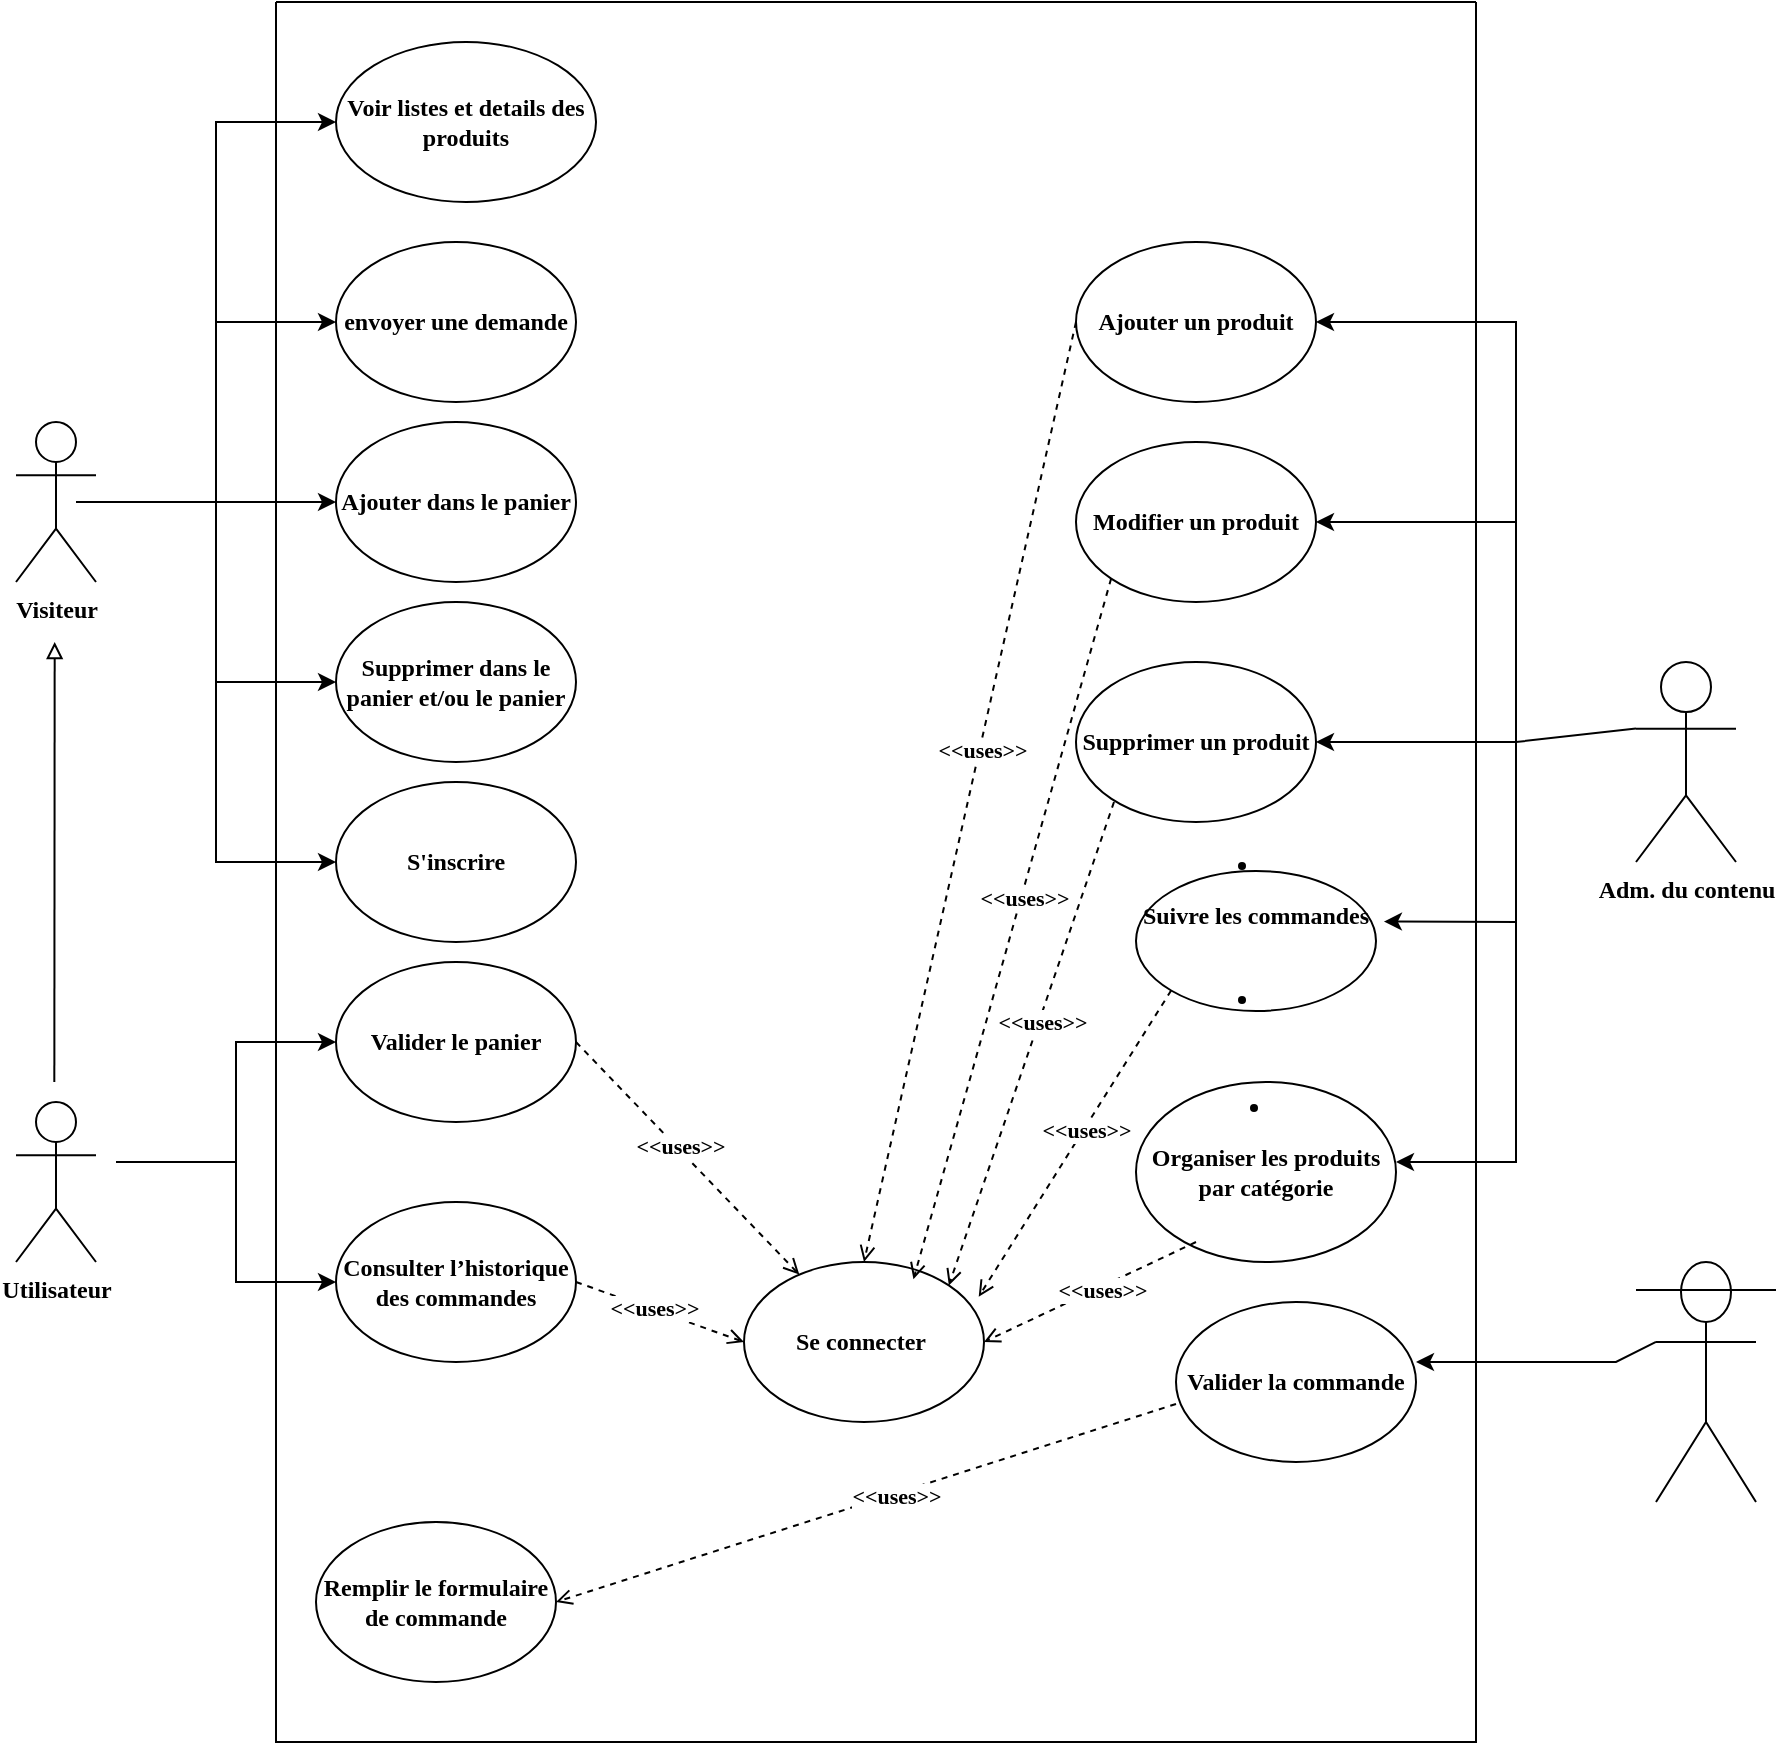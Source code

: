 <mxfile version="24.7.17">
  <diagram name="Page-1" id="oA8HWye422npXpcR216H">
    <mxGraphModel dx="1750" dy="1035" grid="1" gridSize="10" guides="1" tooltips="1" connect="1" arrows="1" fold="1" page="1" pageScale="1" pageWidth="827" pageHeight="1169" math="0" shadow="0">
      <root>
        <mxCell id="0" />
        <mxCell id="1" parent="0" />
        <mxCell id="MuaP1WFzzJRZ4jqMekul-1" value="" style="swimlane;startSize=0;fontFamily=Georgia;fontStyle=1" parent="1" vertex="1">
          <mxGeometry x="180" y="80" width="600" height="870" as="geometry" />
        </mxCell>
        <mxCell id="MuaP1WFzzJRZ4jqMekul-17" value="Voir listes et details des produits" style="ellipse;whiteSpace=wrap;html=1;fontFamily=Georgia;fontStyle=1" parent="MuaP1WFzzJRZ4jqMekul-1" vertex="1">
          <mxGeometry x="30" y="20" width="130" height="80" as="geometry" />
        </mxCell>
        <mxCell id="MuaP1WFzzJRZ4jqMekul-16" value="envoyer une demande" style="ellipse;whiteSpace=wrap;html=1;fontFamily=Georgia;fontStyle=1" parent="MuaP1WFzzJRZ4jqMekul-1" vertex="1">
          <mxGeometry x="30" y="120" width="120" height="80" as="geometry" />
        </mxCell>
        <mxCell id="MuaP1WFzzJRZ4jqMekul-15" value="Ajouter dans le panier" style="ellipse;whiteSpace=wrap;html=1;fontFamily=Georgia;fontStyle=1" parent="MuaP1WFzzJRZ4jqMekul-1" vertex="1">
          <mxGeometry x="30" y="210" width="120" height="80" as="geometry" />
        </mxCell>
        <mxCell id="MuaP1WFzzJRZ4jqMekul-12" value="Supprimer dans le panier et/ou le panier" style="ellipse;whiteSpace=wrap;html=1;fontFamily=Georgia;fontStyle=1" parent="MuaP1WFzzJRZ4jqMekul-1" vertex="1">
          <mxGeometry x="30" y="300" width="120" height="80" as="geometry" />
        </mxCell>
        <mxCell id="MuaP1WFzzJRZ4jqMekul-14" value="S&#39;inscrire" style="ellipse;whiteSpace=wrap;html=1;fontFamily=Georgia;fontStyle=1" parent="MuaP1WFzzJRZ4jqMekul-1" vertex="1">
          <mxGeometry x="30" y="390" width="120" height="80" as="geometry" />
        </mxCell>
        <mxCell id="Hms_2UvifsuYPXd8pKxl-6" value="Supprimer un produit" style="ellipse;whiteSpace=wrap;html=1;fontFamily=Georgia;fontStyle=1" parent="MuaP1WFzzJRZ4jqMekul-1" vertex="1">
          <mxGeometry x="400" y="330" width="120" height="80" as="geometry" />
        </mxCell>
        <mxCell id="Hms_2UvifsuYPXd8pKxl-77" value="&lt;li data-start=&quot;926&quot; data-end=&quot;966&quot;&gt;&lt;p data-start=&quot;928&quot; data-end=&quot;966&quot;&gt;Organiser les produits par catégorie&lt;/p&gt;&lt;br&gt;&lt;/li&gt;" style="ellipse;whiteSpace=wrap;html=1;fontFamily=Georgia;fontStyle=1" parent="MuaP1WFzzJRZ4jqMekul-1" vertex="1">
          <mxGeometry x="430" y="540" width="130" height="90" as="geometry" />
        </mxCell>
        <mxCell id="Hms_2UvifsuYPXd8pKxl-76" value="&lt;li data-start=&quot;967&quot; data-end=&quot;991&quot;&gt;&lt;p data-start=&quot;969&quot; data-end=&quot;991&quot;&gt;Suivre les commandes&lt;/p&gt;&lt;/li&gt;&lt;br&gt;&lt;li data-start=&quot;967&quot; data-end=&quot;991&quot;&gt;&lt;p data-start=&quot;969&quot; data-end=&quot;991&quot;&gt;&lt;/p&gt;&lt;/li&gt;" style="ellipse;whiteSpace=wrap;html=1;fontFamily=Georgia;fontStyle=1" parent="MuaP1WFzzJRZ4jqMekul-1" vertex="1">
          <mxGeometry x="430" y="434.5" width="120" height="70" as="geometry" />
        </mxCell>
        <mxCell id="Hms_2UvifsuYPXd8pKxl-75" value="Ajouter un produit" style="ellipse;whiteSpace=wrap;html=1;fontFamily=Georgia;fontStyle=1" parent="MuaP1WFzzJRZ4jqMekul-1" vertex="1">
          <mxGeometry x="400" y="120" width="120" height="80" as="geometry" />
        </mxCell>
        <mxCell id="Hms_2UvifsuYPXd8pKxl-74" value="Modifier un produit" style="ellipse;whiteSpace=wrap;html=1;fontFamily=Georgia;fontStyle=1" parent="MuaP1WFzzJRZ4jqMekul-1" vertex="1">
          <mxGeometry x="400" y="220" width="120" height="80" as="geometry" />
        </mxCell>
        <mxCell id="bRmHx1J2ovtbowYX0m1x-46" value="" style="endArrow=classic;html=1;rounded=0;fontFamily=Georgia;fontStyle=1" parent="MuaP1WFzzJRZ4jqMekul-1" edge="1">
          <mxGeometry width="50" height="50" relative="1" as="geometry">
            <mxPoint x="-30" y="140" as="sourcePoint" />
            <mxPoint x="30" y="250" as="targetPoint" />
            <Array as="points">
              <mxPoint x="-30" y="250" />
            </Array>
          </mxGeometry>
        </mxCell>
        <mxCell id="bRmHx1J2ovtbowYX0m1x-51" value="" style="endArrow=classic;html=1;rounded=0;fontFamily=Georgia;fontStyle=1" parent="MuaP1WFzzJRZ4jqMekul-1" edge="1">
          <mxGeometry width="50" height="50" relative="1" as="geometry">
            <mxPoint x="620" y="400" as="sourcePoint" />
            <mxPoint x="560" y="580" as="targetPoint" />
            <Array as="points">
              <mxPoint x="620" y="370" />
              <mxPoint x="620" y="580" />
            </Array>
          </mxGeometry>
        </mxCell>
        <mxCell id="bRmHx1J2ovtbowYX0m1x-53" value="" style="endArrow=classic;html=1;rounded=0;exitX=0;exitY=0.333;exitDx=0;exitDy=0;exitPerimeter=0;fontFamily=Georgia;fontStyle=1" parent="MuaP1WFzzJRZ4jqMekul-1" source="MuaP1WFzzJRZ4jqMekul-7" edge="1">
          <mxGeometry width="50" height="50" relative="1" as="geometry">
            <mxPoint x="620" y="360" as="sourcePoint" />
            <mxPoint x="520" y="370" as="targetPoint" />
            <Array as="points">
              <mxPoint x="620" y="370" />
            </Array>
          </mxGeometry>
        </mxCell>
        <mxCell id="bRmHx1J2ovtbowYX0m1x-54" value="" style="endArrow=classic;html=1;rounded=0;fontFamily=Georgia;fontStyle=1" parent="MuaP1WFzzJRZ4jqMekul-1" edge="1">
          <mxGeometry width="50" height="50" relative="1" as="geometry">
            <mxPoint x="620" y="400" as="sourcePoint" />
            <mxPoint x="520" y="260" as="targetPoint" />
            <Array as="points">
              <mxPoint x="620" y="260" />
              <mxPoint x="570" y="260" />
            </Array>
          </mxGeometry>
        </mxCell>
        <mxCell id="Hms_2UvifsuYPXd8pKxl-11" value="Se connecter&amp;nbsp;" style="ellipse;whiteSpace=wrap;html=1;fontFamily=Georgia;fontStyle=1" parent="MuaP1WFzzJRZ4jqMekul-1" vertex="1">
          <mxGeometry x="234" y="630" width="120" height="80" as="geometry" />
        </mxCell>
        <mxCell id="Hms_2UvifsuYPXd8pKxl-10" value="Valider le panier" style="ellipse;whiteSpace=wrap;html=1;fontFamily=Georgia;fontStyle=1" parent="MuaP1WFzzJRZ4jqMekul-1" vertex="1">
          <mxGeometry x="30" y="480" width="120" height="80" as="geometry" />
        </mxCell>
        <mxCell id="Hms_2UvifsuYPXd8pKxl-7" value="Consulter l’historique des commandes" style="ellipse;whiteSpace=wrap;html=1;fontFamily=Georgia;fontStyle=1" parent="MuaP1WFzzJRZ4jqMekul-1" vertex="1">
          <mxGeometry x="30" y="600" width="120" height="80" as="geometry" />
        </mxCell>
        <mxCell id="Hms_2UvifsuYPXd8pKxl-78" value="" style="endArrow=open;html=1;rounded=0;endFill=0;dashed=1;exitX=1;exitY=0.5;exitDx=0;exitDy=0;fontFamily=Georgia;fontStyle=1" parent="MuaP1WFzzJRZ4jqMekul-1" source="Hms_2UvifsuYPXd8pKxl-10" target="Hms_2UvifsuYPXd8pKxl-11" edge="1">
          <mxGeometry width="50" height="50" relative="1" as="geometry">
            <mxPoint x="110" y="660" as="sourcePoint" />
            <mxPoint x="160" y="610" as="targetPoint" />
          </mxGeometry>
        </mxCell>
        <mxCell id="bRmHx1J2ovtbowYX0m1x-2" value="&amp;lt;&amp;lt;uses&amp;gt;&amp;gt;" style="edgeLabel;html=1;align=center;verticalAlign=middle;resizable=0;points=[];fontFamily=Georgia;fontStyle=1" parent="Hms_2UvifsuYPXd8pKxl-78" vertex="1" connectable="0">
          <mxGeometry x="-0.092" y="1" relative="1" as="geometry">
            <mxPoint as="offset" />
          </mxGeometry>
        </mxCell>
        <mxCell id="bRmHx1J2ovtbowYX0m1x-9" value="" style="endArrow=open;html=1;rounded=0;endFill=0;dashed=1;entryX=0;entryY=0.5;entryDx=0;entryDy=0;exitX=1;exitY=0.5;exitDx=0;exitDy=0;fontFamily=Georgia;fontStyle=1" parent="MuaP1WFzzJRZ4jqMekul-1" source="Hms_2UvifsuYPXd8pKxl-7" target="Hms_2UvifsuYPXd8pKxl-11" edge="1">
          <mxGeometry width="50" height="50" relative="1" as="geometry">
            <mxPoint x="150" y="730" as="sourcePoint" />
            <mxPoint x="164" y="690" as="targetPoint" />
          </mxGeometry>
        </mxCell>
        <mxCell id="bRmHx1J2ovtbowYX0m1x-10" value="&amp;lt;&amp;lt;uses&amp;gt;&amp;gt;" style="edgeLabel;html=1;align=center;verticalAlign=middle;resizable=0;points=[];fontFamily=Georgia;fontStyle=1" parent="bRmHx1J2ovtbowYX0m1x-9" vertex="1" connectable="0">
          <mxGeometry x="-0.092" y="1" relative="1" as="geometry">
            <mxPoint as="offset" />
          </mxGeometry>
        </mxCell>
        <mxCell id="eSPfyxQ1woaYpI1N7ja2-4" value="" style="endArrow=classic;html=1;rounded=0;entryX=0;entryY=0.5;entryDx=0;entryDy=0;fontFamily=Georgia;fontStyle=1" parent="MuaP1WFzzJRZ4jqMekul-1" target="Hms_2UvifsuYPXd8pKxl-10" edge="1">
          <mxGeometry width="50" height="50" relative="1" as="geometry">
            <mxPoint x="-80" y="580" as="sourcePoint" />
            <mxPoint x="40" y="520" as="targetPoint" />
            <Array as="points">
              <mxPoint x="-50" y="580" />
              <mxPoint x="-20" y="580" />
              <mxPoint x="-20" y="520" />
            </Array>
          </mxGeometry>
        </mxCell>
        <mxCell id="eSPfyxQ1woaYpI1N7ja2-6" value="" style="endArrow=classic;html=1;rounded=0;entryX=0;entryY=0.5;entryDx=0;entryDy=0;fontFamily=Georgia;fontStyle=1" parent="MuaP1WFzzJRZ4jqMekul-1" edge="1" target="Hms_2UvifsuYPXd8pKxl-7">
          <mxGeometry width="50" height="50" relative="1" as="geometry">
            <mxPoint x="-20" y="560" as="sourcePoint" />
            <mxPoint x="40" y="790" as="targetPoint" />
            <Array as="points">
              <mxPoint x="-20" y="540" />
              <mxPoint x="-20" y="640" />
              <mxPoint x="10" y="640" />
            </Array>
          </mxGeometry>
        </mxCell>
        <mxCell id="dVqTr795NtkdHVnPfYYB-18" value="" style="endArrow=open;html=1;rounded=0;endFill=0;dashed=1;exitX=0;exitY=0.5;exitDx=0;exitDy=0;entryX=0.5;entryY=0;entryDx=0;entryDy=0;fontFamily=Georgia;fontStyle=1" edge="1" parent="MuaP1WFzzJRZ4jqMekul-1" source="Hms_2UvifsuYPXd8pKxl-75" target="Hms_2UvifsuYPXd8pKxl-11">
          <mxGeometry width="50" height="50" relative="1" as="geometry">
            <mxPoint x="299" y="153" as="sourcePoint" />
            <mxPoint x="400" y="200" as="targetPoint" />
          </mxGeometry>
        </mxCell>
        <mxCell id="dVqTr795NtkdHVnPfYYB-19" value="&amp;lt;&amp;lt;uses&amp;gt;&amp;gt;" style="edgeLabel;html=1;align=center;verticalAlign=middle;resizable=0;points=[];fontFamily=Georgia;fontStyle=1" vertex="1" connectable="0" parent="dVqTr795NtkdHVnPfYYB-18">
          <mxGeometry x="-0.092" y="1" relative="1" as="geometry">
            <mxPoint as="offset" />
          </mxGeometry>
        </mxCell>
        <mxCell id="dVqTr795NtkdHVnPfYYB-16" value="" style="endArrow=open;html=1;rounded=0;endFill=0;dashed=1;exitX=0;exitY=1;exitDx=0;exitDy=0;entryX=0.706;entryY=0.108;entryDx=0;entryDy=0;entryPerimeter=0;fontFamily=Georgia;fontStyle=1" edge="1" parent="MuaP1WFzzJRZ4jqMekul-1" source="Hms_2UvifsuYPXd8pKxl-74" target="Hms_2UvifsuYPXd8pKxl-11">
          <mxGeometry width="50" height="50" relative="1" as="geometry">
            <mxPoint x="390" y="260" as="sourcePoint" />
            <mxPoint x="491" y="307" as="targetPoint" />
          </mxGeometry>
        </mxCell>
        <mxCell id="dVqTr795NtkdHVnPfYYB-17" value="&amp;lt;&amp;lt;uses&amp;gt;&amp;gt;" style="edgeLabel;html=1;align=center;verticalAlign=middle;resizable=0;points=[];fontFamily=Georgia;fontStyle=1" vertex="1" connectable="0" parent="dVqTr795NtkdHVnPfYYB-16">
          <mxGeometry x="-0.092" y="1" relative="1" as="geometry">
            <mxPoint as="offset" />
          </mxGeometry>
        </mxCell>
        <mxCell id="dVqTr795NtkdHVnPfYYB-14" value="" style="endArrow=open;html=1;rounded=0;endFill=0;dashed=1;exitX=1;exitY=0.5;exitDx=0;exitDy=0;entryX=1;entryY=0.5;entryDx=0;entryDy=0;fontFamily=Georgia;fontStyle=1" edge="1" parent="MuaP1WFzzJRZ4jqMekul-1" target="Hms_2UvifsuYPXd8pKxl-11">
          <mxGeometry width="50" height="50" relative="1" as="geometry">
            <mxPoint x="460" y="620" as="sourcePoint" />
            <mxPoint x="561" y="667" as="targetPoint" />
          </mxGeometry>
        </mxCell>
        <mxCell id="dVqTr795NtkdHVnPfYYB-15" value="&amp;lt;&amp;lt;uses&amp;gt;&amp;gt;" style="edgeLabel;html=1;align=center;verticalAlign=middle;resizable=0;points=[];fontFamily=Georgia;fontStyle=1" vertex="1" connectable="0" parent="dVqTr795NtkdHVnPfYYB-14">
          <mxGeometry x="-0.092" y="1" relative="1" as="geometry">
            <mxPoint as="offset" />
          </mxGeometry>
        </mxCell>
        <mxCell id="dVqTr795NtkdHVnPfYYB-12" value="" style="endArrow=open;html=1;rounded=0;endFill=0;dashed=1;exitX=1;exitY=0.5;exitDx=0;exitDy=0;entryX=1;entryY=0;entryDx=0;entryDy=0;fontFamily=Georgia;fontStyle=1" edge="1" parent="MuaP1WFzzJRZ4jqMekul-1" target="Hms_2UvifsuYPXd8pKxl-11">
          <mxGeometry width="50" height="50" relative="1" as="geometry">
            <mxPoint x="419" y="400" as="sourcePoint" />
            <mxPoint x="520" y="447" as="targetPoint" />
          </mxGeometry>
        </mxCell>
        <mxCell id="dVqTr795NtkdHVnPfYYB-13" value="&amp;lt;&amp;lt;uses&amp;gt;&amp;gt;" style="edgeLabel;html=1;align=center;verticalAlign=middle;resizable=0;points=[];fontFamily=Georgia;fontStyle=1" vertex="1" connectable="0" parent="dVqTr795NtkdHVnPfYYB-12">
          <mxGeometry x="-0.092" y="1" relative="1" as="geometry">
            <mxPoint as="offset" />
          </mxGeometry>
        </mxCell>
        <mxCell id="dVqTr795NtkdHVnPfYYB-10" value="" style="endArrow=open;html=1;rounded=0;endFill=0;dashed=1;exitX=0;exitY=1;exitDx=0;exitDy=0;entryX=0.978;entryY=0.217;entryDx=0;entryDy=0;entryPerimeter=0;fontFamily=Georgia;fontStyle=1" edge="1" parent="MuaP1WFzzJRZ4jqMekul-1" source="Hms_2UvifsuYPXd8pKxl-76" target="Hms_2UvifsuYPXd8pKxl-11">
          <mxGeometry width="50" height="50" relative="1" as="geometry">
            <mxPoint x="429.5" y="490" as="sourcePoint" />
            <mxPoint x="530.5" y="537" as="targetPoint" />
          </mxGeometry>
        </mxCell>
        <mxCell id="dVqTr795NtkdHVnPfYYB-11" value="&amp;lt;&amp;lt;uses&amp;gt;&amp;gt;" style="edgeLabel;html=1;align=center;verticalAlign=middle;resizable=0;points=[];fontFamily=Georgia;fontStyle=1" vertex="1" connectable="0" parent="dVqTr795NtkdHVnPfYYB-10">
          <mxGeometry x="-0.092" y="1" relative="1" as="geometry">
            <mxPoint as="offset" />
          </mxGeometry>
        </mxCell>
        <mxCell id="dVqTr795NtkdHVnPfYYB-20" value="Valider la commande" style="ellipse;whiteSpace=wrap;html=1;fontFamily=Georgia;fontStyle=1" vertex="1" parent="MuaP1WFzzJRZ4jqMekul-1">
          <mxGeometry x="450" y="650" width="120" height="80" as="geometry" />
        </mxCell>
        <mxCell id="dVqTr795NtkdHVnPfYYB-21" value="" style="endArrow=open;html=1;rounded=0;endFill=0;dashed=1;entryX=1;entryY=0.5;entryDx=0;entryDy=0;fontFamily=Georgia;fontStyle=1" edge="1" parent="MuaP1WFzzJRZ4jqMekul-1" target="dVqTr795NtkdHVnPfYYB-23">
          <mxGeometry width="50" height="50" relative="1" as="geometry">
            <mxPoint x="450" y="701" as="sourcePoint" />
            <mxPoint x="536" y="767" as="targetPoint" />
          </mxGeometry>
        </mxCell>
        <mxCell id="dVqTr795NtkdHVnPfYYB-22" value="&amp;lt;&amp;lt;uses&amp;gt;&amp;gt;" style="edgeLabel;html=1;align=center;verticalAlign=middle;resizable=0;points=[];fontFamily=Georgia;fontStyle=1" vertex="1" connectable="0" parent="dVqTr795NtkdHVnPfYYB-21">
          <mxGeometry x="-0.092" y="1" relative="1" as="geometry">
            <mxPoint as="offset" />
          </mxGeometry>
        </mxCell>
        <mxCell id="dVqTr795NtkdHVnPfYYB-23" value="Remplir le formulaire de commande" style="ellipse;whiteSpace=wrap;html=1;fontFamily=Georgia;fontStyle=1" vertex="1" parent="MuaP1WFzzJRZ4jqMekul-1">
          <mxGeometry x="20" y="760" width="120" height="80" as="geometry" />
        </mxCell>
        <mxCell id="MuaP1WFzzJRZ4jqMekul-3" value="Utilisateur" style="shape=umlActor;verticalLabelPosition=bottom;verticalAlign=top;html=1;outlineConnect=0;fontFamily=Georgia;fontStyle=1" parent="1" vertex="1">
          <mxGeometry x="50" y="630" width="40" height="80" as="geometry" />
        </mxCell>
        <mxCell id="MuaP1WFzzJRZ4jqMekul-6" value="" style="endArrow=block;html=1;rounded=0;endFill=0;fontFamily=Georgia;fontStyle=1" parent="1" edge="1">
          <mxGeometry width="50" height="50" relative="1" as="geometry">
            <mxPoint x="69.17" y="620" as="sourcePoint" />
            <mxPoint x="69.34" y="400" as="targetPoint" />
          </mxGeometry>
        </mxCell>
        <mxCell id="MuaP1WFzzJRZ4jqMekul-7" value="Adm. du contenu" style="shape=umlActor;verticalLabelPosition=bottom;verticalAlign=top;html=1;outlineConnect=0;fontFamily=Georgia;fontStyle=1" parent="1" vertex="1">
          <mxGeometry x="860" y="410" width="50" height="100" as="geometry" />
        </mxCell>
        <mxCell id="bRmHx1J2ovtbowYX0m1x-44" value="" style="endArrow=classic;html=1;rounded=0;entryX=0;entryY=0.5;entryDx=0;entryDy=0;fontFamily=Georgia;fontStyle=1" parent="1" target="MuaP1WFzzJRZ4jqMekul-17" edge="1">
          <mxGeometry width="50" height="50" relative="1" as="geometry">
            <mxPoint x="80" y="330" as="sourcePoint" />
            <mxPoint x="180" y="180" as="targetPoint" />
            <Array as="points">
              <mxPoint x="150" y="330" />
              <mxPoint x="150" y="180" />
              <mxPoint x="150" y="140" />
            </Array>
          </mxGeometry>
        </mxCell>
        <mxCell id="bRmHx1J2ovtbowYX0m1x-45" value="" style="endArrow=classic;html=1;rounded=0;entryX=0;entryY=0.5;entryDx=0;entryDy=0;fontFamily=Georgia;fontStyle=1" parent="1" target="MuaP1WFzzJRZ4jqMekul-16" edge="1">
          <mxGeometry width="50" height="50" relative="1" as="geometry">
            <mxPoint x="150" y="260" as="sourcePoint" />
            <mxPoint x="190" y="240" as="targetPoint" />
            <Array as="points">
              <mxPoint x="150" y="240" />
              <mxPoint x="170" y="240" />
            </Array>
          </mxGeometry>
        </mxCell>
        <mxCell id="bRmHx1J2ovtbowYX0m1x-47" value="" style="endArrow=classic;html=1;rounded=0;entryX=0;entryY=0.5;entryDx=0;entryDy=0;fontFamily=Georgia;fontStyle=1" parent="1" target="MuaP1WFzzJRZ4jqMekul-12" edge="1">
          <mxGeometry width="50" height="50" relative="1" as="geometry">
            <mxPoint x="150" y="330" as="sourcePoint" />
            <mxPoint x="230" y="420" as="targetPoint" />
            <Array as="points">
              <mxPoint x="150" y="390" />
              <mxPoint x="150" y="420" />
            </Array>
          </mxGeometry>
        </mxCell>
        <mxCell id="bRmHx1J2ovtbowYX0m1x-48" value="" style="endArrow=classic;html=1;rounded=0;fontFamily=Georgia;fontStyle=1" parent="1" edge="1">
          <mxGeometry width="50" height="50" relative="1" as="geometry">
            <mxPoint x="150" y="320" as="sourcePoint" />
            <mxPoint x="210" y="510" as="targetPoint" />
            <Array as="points">
              <mxPoint x="150" y="430" />
              <mxPoint x="150" y="510" />
            </Array>
          </mxGeometry>
        </mxCell>
        <mxCell id="bRmHx1J2ovtbowYX0m1x-52" value="" style="endArrow=classic;html=1;rounded=0;entryX=1.033;entryY=0.361;entryDx=0;entryDy=0;entryPerimeter=0;fontFamily=Georgia;fontStyle=1" parent="1" target="Hms_2UvifsuYPXd8pKxl-76" edge="1">
          <mxGeometry width="50" height="50" relative="1" as="geometry">
            <mxPoint x="800" y="480" as="sourcePoint" />
            <mxPoint x="850" y="430" as="targetPoint" />
            <Array as="points">
              <mxPoint x="800" y="510" />
              <mxPoint x="800" y="540" />
            </Array>
          </mxGeometry>
        </mxCell>
        <mxCell id="bRmHx1J2ovtbowYX0m1x-55" value="" style="endArrow=classic;html=1;rounded=0;entryX=1;entryY=0.5;entryDx=0;entryDy=0;fontFamily=Georgia;fontStyle=1" parent="1" target="Hms_2UvifsuYPXd8pKxl-75" edge="1">
          <mxGeometry width="50" height="50" relative="1" as="geometry">
            <mxPoint x="800" y="350" as="sourcePoint" />
            <mxPoint x="827" y="260" as="targetPoint" />
            <Array as="points">
              <mxPoint x="800" y="240" />
            </Array>
          </mxGeometry>
        </mxCell>
        <mxCell id="dVqTr795NtkdHVnPfYYB-6" value="Visiteur" style="shape=umlActor;verticalLabelPosition=bottom;verticalAlign=top;html=1;outlineConnect=0;fontFamily=Georgia;fontStyle=1" vertex="1" parent="1">
          <mxGeometry x="50" y="290" width="40" height="80" as="geometry" />
        </mxCell>
        <mxCell id="dVqTr795NtkdHVnPfYYB-24" value="" style="shape=umlActor;verticalLabelPosition=bottom;verticalAlign=top;html=1;fontFamily=Georgia;fontStyle=1" vertex="1" parent="1">
          <mxGeometry x="870" y="710" width="50" height="120" as="geometry" />
        </mxCell>
        <mxCell id="dVqTr795NtkdHVnPfYYB-25" value="" style="line;strokeWidth=1;fillColor=none;align=left;verticalAlign=middle;spacingTop=-1;spacingLeft=3;spacingRight=3;rotatable=0;labelPosition=right;points=[];portConstraint=eastwest;strokeColor=inherit;fontFamily=Georgia;fontStyle=1" vertex="1" parent="1">
          <mxGeometry x="860" y="720" width="70" height="8" as="geometry" />
        </mxCell>
        <mxCell id="dVqTr795NtkdHVnPfYYB-26" value="" style="endArrow=classic;html=1;rounded=0;entryX=1;entryY=0.5;entryDx=0;entryDy=0;fontFamily=Georgia;fontStyle=1;exitX=0;exitY=0.333;exitDx=0;exitDy=0;exitPerimeter=0;" edge="1" parent="1" source="dVqTr795NtkdHVnPfYYB-24">
          <mxGeometry width="50" height="50" relative="1" as="geometry">
            <mxPoint x="850" y="770" as="sourcePoint" />
            <mxPoint x="750" y="760" as="targetPoint" />
            <Array as="points">
              <mxPoint x="850" y="760" />
            </Array>
          </mxGeometry>
        </mxCell>
      </root>
    </mxGraphModel>
  </diagram>
</mxfile>

